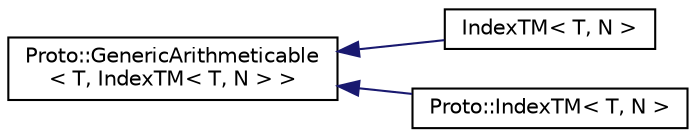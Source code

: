 digraph "Graphical Class Hierarchy"
{
  edge [fontname="Helvetica",fontsize="10",labelfontname="Helvetica",labelfontsize="10"];
  node [fontname="Helvetica",fontsize="10",shape=record];
  rankdir="LR";
  Node0 [label="Proto::GenericArithmeticable\l\< T, IndexTM\< T, N \> \>",height=0.2,width=0.4,color="black", fillcolor="white", style="filled",URL="$structProto_1_1GenericArithmeticable.html"];
  Node0 -> Node1 [dir="back",color="midnightblue",fontsize="10",style="solid",fontname="Helvetica"];
  Node1 [label="IndexTM\< T, N \>",height=0.2,width=0.4,color="black", fillcolor="white", style="filled",URL="$classIndexTM.html"];
  Node0 -> Node2 [dir="back",color="midnightblue",fontsize="10",style="solid",fontname="Helvetica"];
  Node2 [label="Proto::IndexTM\< T, N \>",height=0.2,width=0.4,color="black", fillcolor="white", style="filled",URL="$classProto_1_1IndexTM.html"];
}
